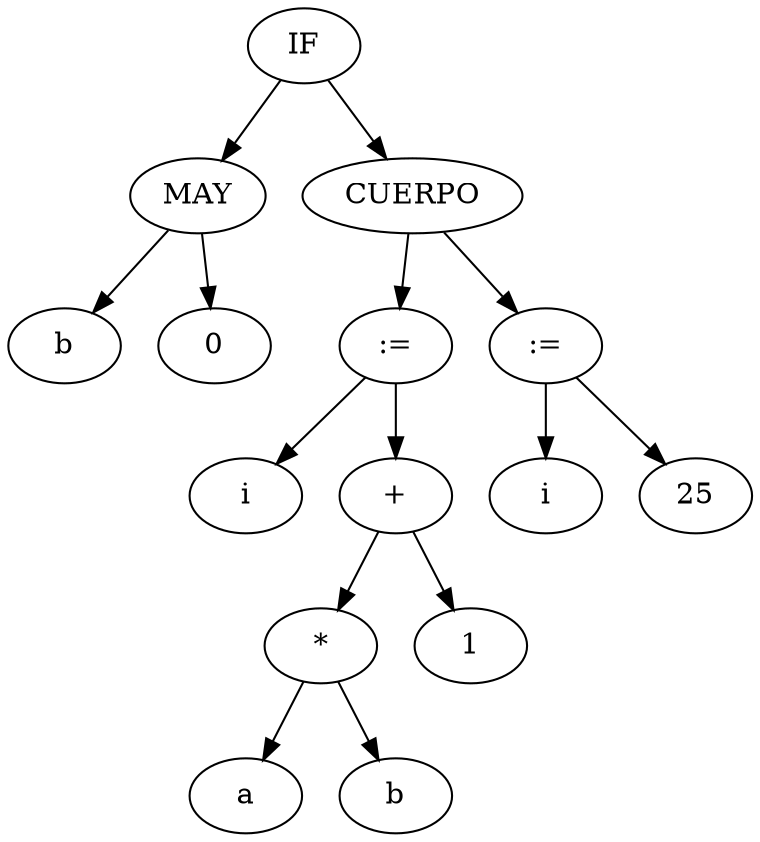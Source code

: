 digraph BST {
x0 [label=<IF>];
x1 [label=<MAY>];
x0 -> x1;
x3 [label=<b>];
x1 -> x3;
x4 [label=<0>];
x1 -> x4;
x2 [label=<CUERPO>];
x0 -> x2;
x5 [label=<:=>];
x2 -> x5;
x11 [label=<i>];
x5 -> x11;
x12 [label=<+>];
x5 -> x12;
x25 [label=<*>];
x12 -> x25;
x51 [label=<a>];
x25 -> x51;
x52 [label=<b>];
x25 -> x52;
x26 [label=<1>];
x12 -> x26;
x6 [label=<:=>];
x2 -> x6;
x13 [label=<i>];
x6 -> x13;
x14 [label=<25>];
x6 -> x14;
}